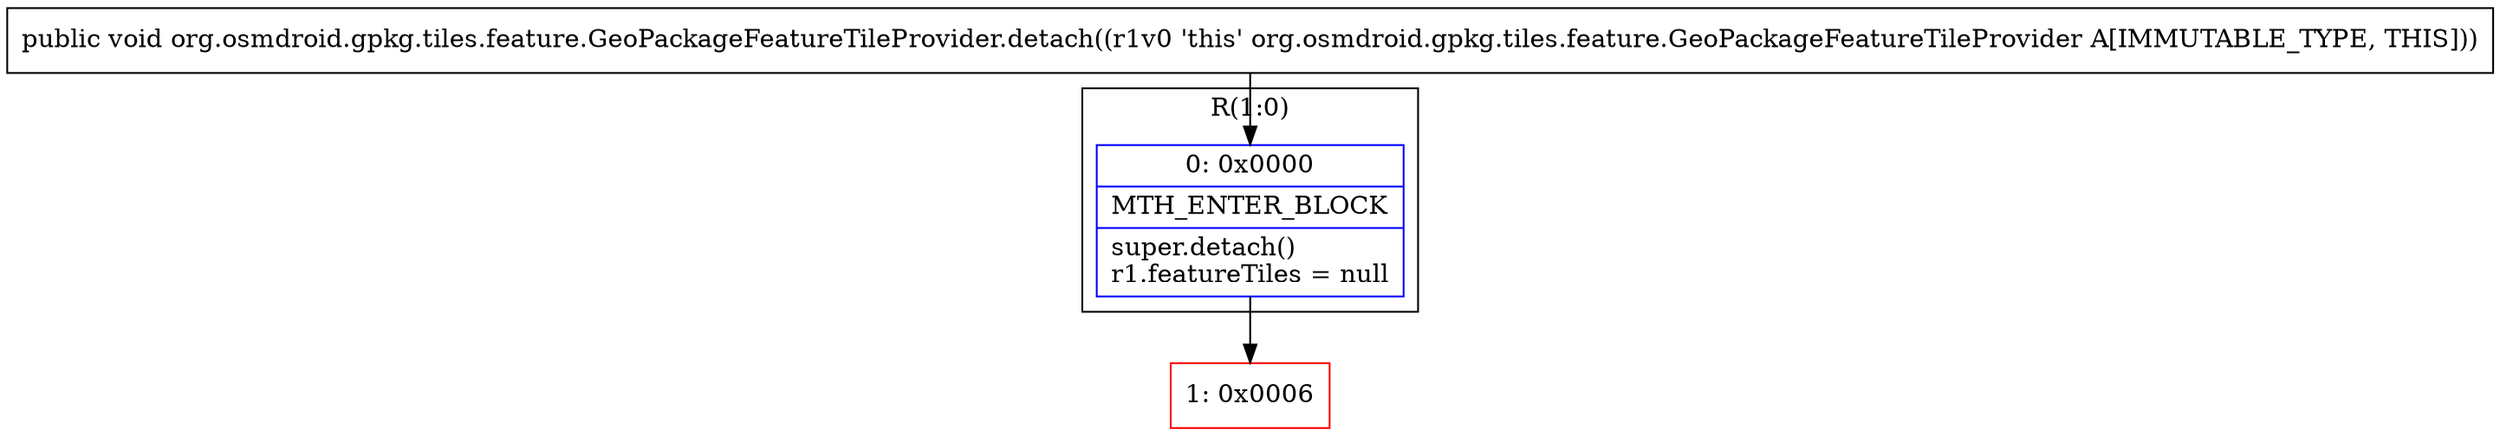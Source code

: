 digraph "CFG fororg.osmdroid.gpkg.tiles.feature.GeoPackageFeatureTileProvider.detach()V" {
subgraph cluster_Region_479995694 {
label = "R(1:0)";
node [shape=record,color=blue];
Node_0 [shape=record,label="{0\:\ 0x0000|MTH_ENTER_BLOCK\l|super.detach()\lr1.featureTiles = null\l}"];
}
Node_1 [shape=record,color=red,label="{1\:\ 0x0006}"];
MethodNode[shape=record,label="{public void org.osmdroid.gpkg.tiles.feature.GeoPackageFeatureTileProvider.detach((r1v0 'this' org.osmdroid.gpkg.tiles.feature.GeoPackageFeatureTileProvider A[IMMUTABLE_TYPE, THIS])) }"];
MethodNode -> Node_0;
Node_0 -> Node_1;
}

